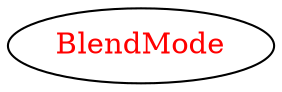 digraph dependencyGraph {
 concentrate=true;
 ranksep="2.0";
 rankdir="LR"; 
 splines="ortho";
"BlendMode" [fontcolor="red"];
}